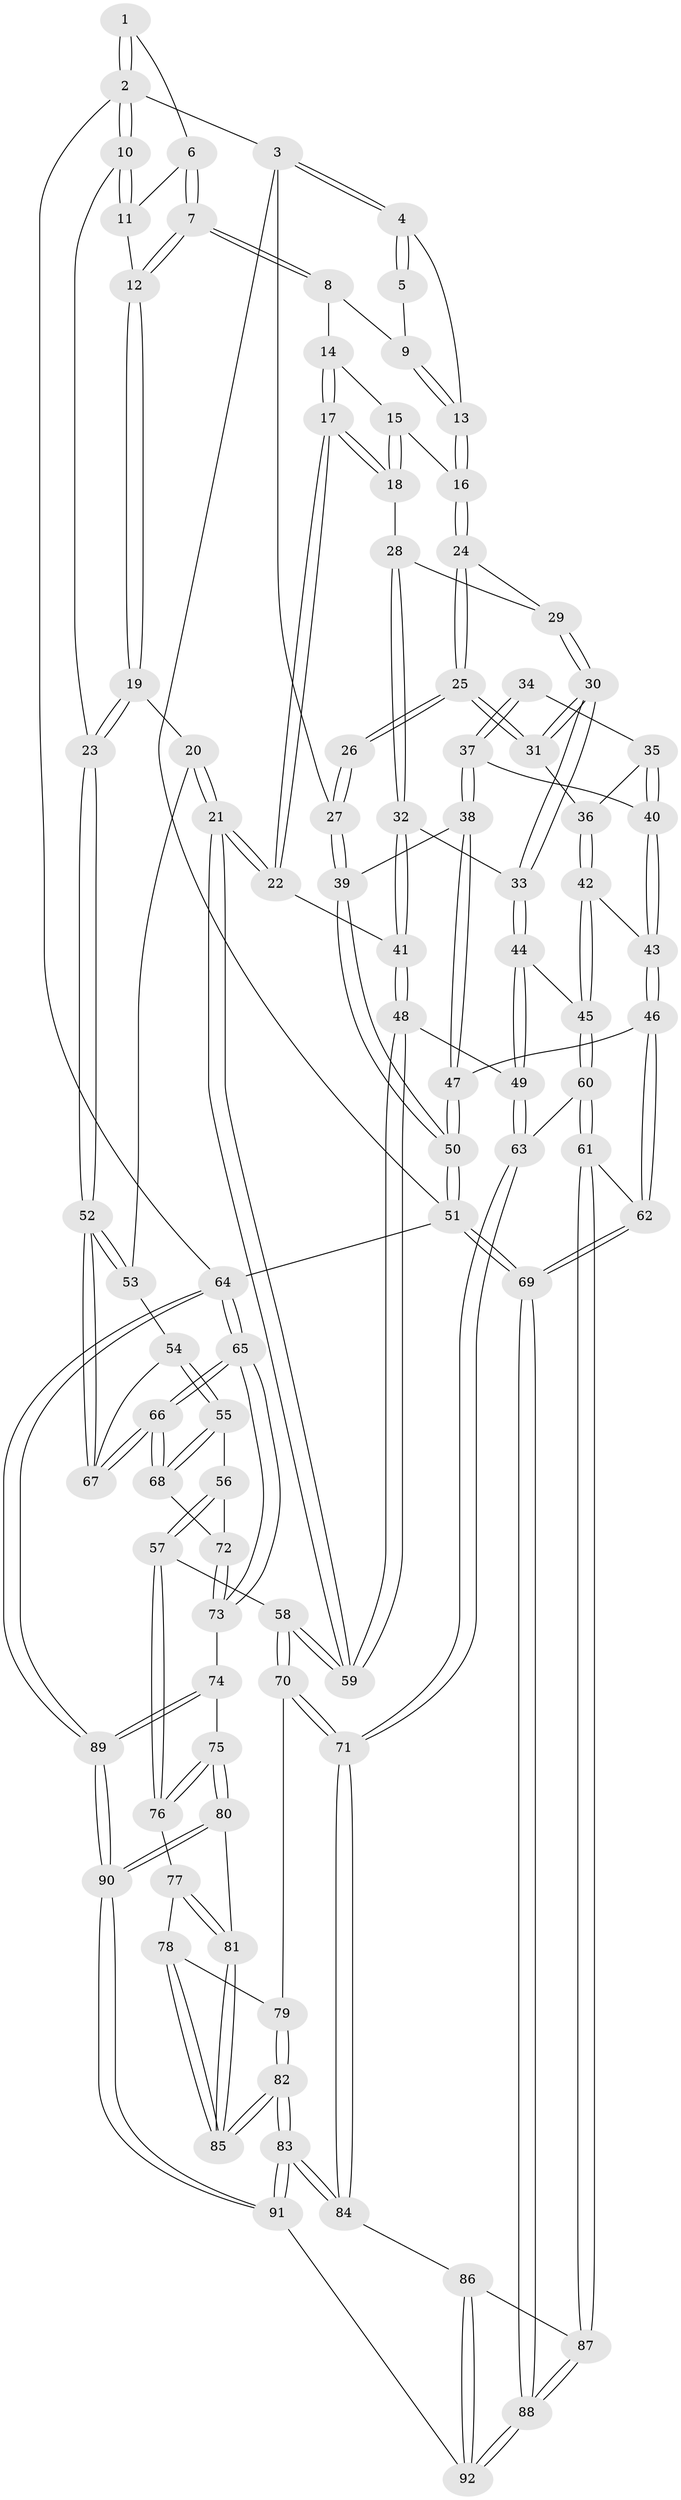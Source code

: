 // Generated by graph-tools (version 1.1) at 2025/51/03/09/25 03:51:07]
// undirected, 92 vertices, 227 edges
graph export_dot {
graph [start="1"]
  node [color=gray90,style=filled];
  1 [pos="+0.8093902393378318+0"];
  2 [pos="+1+0"];
  3 [pos="+0+0"];
  4 [pos="+0.16222278403033644+0"];
  5 [pos="+0.5785459126150369+0"];
  6 [pos="+0.7842532648935149+0"];
  7 [pos="+0.7338271499086977+0.1439362912052864"];
  8 [pos="+0.6570641013631251+0.12533477847696536"];
  9 [pos="+0.6132946300060304+0.08077082588815657"];
  10 [pos="+1+0"];
  11 [pos="+0.8788411054832966+0.09353482933476327"];
  12 [pos="+0.7650292387756873+0.16977192694956947"];
  13 [pos="+0.3616705729118684+0.14455853562127902"];
  14 [pos="+0.5985760155263358+0.20659456120203168"];
  15 [pos="+0.5041695508031943+0.21428914668607602"];
  16 [pos="+0.3619398351725941+0.14816039563002117"];
  17 [pos="+0.5928156998258469+0.36490308389985243"];
  18 [pos="+0.5545853728986886+0.3478457478644867"];
  19 [pos="+0.7664958206427976+0.17408903569377715"];
  20 [pos="+0.7611856220460715+0.41153552543105104"];
  21 [pos="+0.6873465692599415+0.445426580685007"];
  22 [pos="+0.6616898682741121+0.44217239593388175"];
  23 [pos="+1+0.3123408714682045"];
  24 [pos="+0.34283617249271464+0.23469510606637423"];
  25 [pos="+0.22311109488121078+0.31170628664582284"];
  26 [pos="+0.07536081055095828+0.26404123875641866"];
  27 [pos="+0+0.1128951328212918"];
  28 [pos="+0.43513585587315323+0.32972662677107883"];
  29 [pos="+0.36100116431978413+0.2624872401209257"];
  30 [pos="+0.3363490626421812+0.46348280470000336"];
  31 [pos="+0.2217489550466526+0.36468220985790967"];
  32 [pos="+0.4195779592964002+0.4636718289680502"];
  33 [pos="+0.3484318261360785+0.4907588684411953"];
  34 [pos="+0.12427585502797342+0.4033570969045146"];
  35 [pos="+0.16725939928621297+0.39959663500966813"];
  36 [pos="+0.21491271943408324+0.377713913515704"];
  37 [pos="+0.06853123997676482+0.45573142091627716"];
  38 [pos="+0.05717562002009072+0.45463629748174805"];
  39 [pos="+0+0.2409604642694852"];
  40 [pos="+0.11344277461242358+0.47350048171506953"];
  41 [pos="+0.5553610535439812+0.5048386388474742"];
  42 [pos="+0.1969414593114129+0.5276954992635392"];
  43 [pos="+0.191805658457681+0.5292630728965322"];
  44 [pos="+0.3483676548682893+0.4908827294763257"];
  45 [pos="+0.2685439484166916+0.5458993956844307"];
  46 [pos="+0.08324686912171074+0.6597256096992405"];
  47 [pos="+0.04400694910592088+0.6525646945099164"];
  48 [pos="+0.49981143332690975+0.6188012078158833"];
  49 [pos="+0.4569620984497476+0.667354572169715"];
  50 [pos="+0+0.6829440893119763"];
  51 [pos="+0+1"];
  52 [pos="+1+0.37506134752717574"];
  53 [pos="+0.761566072733851+0.4116158041442053"];
  54 [pos="+0.8829447085039209+0.6183716008186961"];
  55 [pos="+0.8698823592311635+0.6991099590117056"];
  56 [pos="+0.8545399530598071+0.7124081268547817"];
  57 [pos="+0.8140381067932742+0.7317173305357648"];
  58 [pos="+0.7135143320622925+0.6883621542783429"];
  59 [pos="+0.7129260707280487+0.6865774188712874"];
  60 [pos="+0.3192735504396045+0.7492062284265549"];
  61 [pos="+0.23583447653512832+0.7876864379941477"];
  62 [pos="+0.2133589683083591+0.7932058312273959"];
  63 [pos="+0.4258207396398044+0.7524567459199556"];
  64 [pos="+1+1"];
  65 [pos="+1+0.7455367817007374"];
  66 [pos="+1+0.6823697185883206"];
  67 [pos="+1+0.38829978381197416"];
  68 [pos="+1+0.7001312196729892"];
  69 [pos="+0+1"];
  70 [pos="+0.6134176530116613+0.7791547307797841"];
  71 [pos="+0.4738234998164209+0.8013623037265305"];
  72 [pos="+0.9438086233228119+0.8049483897158995"];
  73 [pos="+0.9514563777078728+0.8327039959037781"];
  74 [pos="+0.9279396594028603+0.8954129393332506"];
  75 [pos="+0.9030326811957926+0.887311167080788"];
  76 [pos="+0.8139569990490384+0.7477388179889085"];
  77 [pos="+0.7931309505702637+0.7993193122275227"];
  78 [pos="+0.7024375693651711+0.8647194622167196"];
  79 [pos="+0.6274141854733774+0.7983280554081734"];
  80 [pos="+0.8053239027330845+0.9271080388883182"];
  81 [pos="+0.7946743240369452+0.9250635231628707"];
  82 [pos="+0.6577020993259577+1"];
  83 [pos="+0.6430752491608654+1"];
  84 [pos="+0.47758675902689196+0.8468028003957621"];
  85 [pos="+0.7180542997857322+0.9618223662883736"];
  86 [pos="+0.46108289332476254+0.8723647338286601"];
  87 [pos="+0.3355862242053534+0.9558817644067583"];
  88 [pos="+0.2437508403404034+1"];
  89 [pos="+1+1"];
  90 [pos="+1+1"];
  91 [pos="+0.6425990747921422+1"];
  92 [pos="+0.33100488214340285+1"];
  1 -- 2;
  1 -- 2;
  1 -- 6;
  2 -- 3;
  2 -- 10;
  2 -- 10;
  2 -- 64;
  3 -- 4;
  3 -- 4;
  3 -- 27;
  3 -- 51;
  4 -- 5;
  4 -- 5;
  4 -- 13;
  5 -- 9;
  6 -- 7;
  6 -- 7;
  6 -- 11;
  7 -- 8;
  7 -- 8;
  7 -- 12;
  7 -- 12;
  8 -- 9;
  8 -- 14;
  9 -- 13;
  9 -- 13;
  10 -- 11;
  10 -- 11;
  10 -- 23;
  11 -- 12;
  12 -- 19;
  12 -- 19;
  13 -- 16;
  13 -- 16;
  14 -- 15;
  14 -- 17;
  14 -- 17;
  15 -- 16;
  15 -- 18;
  15 -- 18;
  16 -- 24;
  16 -- 24;
  17 -- 18;
  17 -- 18;
  17 -- 22;
  17 -- 22;
  18 -- 28;
  19 -- 20;
  19 -- 23;
  19 -- 23;
  20 -- 21;
  20 -- 21;
  20 -- 53;
  21 -- 22;
  21 -- 22;
  21 -- 59;
  21 -- 59;
  22 -- 41;
  23 -- 52;
  23 -- 52;
  24 -- 25;
  24 -- 25;
  24 -- 29;
  25 -- 26;
  25 -- 26;
  25 -- 31;
  25 -- 31;
  26 -- 27;
  26 -- 27;
  27 -- 39;
  27 -- 39;
  28 -- 29;
  28 -- 32;
  28 -- 32;
  29 -- 30;
  29 -- 30;
  30 -- 31;
  30 -- 31;
  30 -- 33;
  30 -- 33;
  31 -- 36;
  32 -- 33;
  32 -- 41;
  32 -- 41;
  33 -- 44;
  33 -- 44;
  34 -- 35;
  34 -- 37;
  34 -- 37;
  35 -- 36;
  35 -- 40;
  35 -- 40;
  36 -- 42;
  36 -- 42;
  37 -- 38;
  37 -- 38;
  37 -- 40;
  38 -- 39;
  38 -- 47;
  38 -- 47;
  39 -- 50;
  39 -- 50;
  40 -- 43;
  40 -- 43;
  41 -- 48;
  41 -- 48;
  42 -- 43;
  42 -- 45;
  42 -- 45;
  43 -- 46;
  43 -- 46;
  44 -- 45;
  44 -- 49;
  44 -- 49;
  45 -- 60;
  45 -- 60;
  46 -- 47;
  46 -- 62;
  46 -- 62;
  47 -- 50;
  47 -- 50;
  48 -- 49;
  48 -- 59;
  48 -- 59;
  49 -- 63;
  49 -- 63;
  50 -- 51;
  50 -- 51;
  51 -- 69;
  51 -- 69;
  51 -- 64;
  52 -- 53;
  52 -- 53;
  52 -- 67;
  52 -- 67;
  53 -- 54;
  54 -- 55;
  54 -- 55;
  54 -- 67;
  55 -- 56;
  55 -- 68;
  55 -- 68;
  56 -- 57;
  56 -- 57;
  56 -- 72;
  57 -- 58;
  57 -- 76;
  57 -- 76;
  58 -- 59;
  58 -- 59;
  58 -- 70;
  58 -- 70;
  60 -- 61;
  60 -- 61;
  60 -- 63;
  61 -- 62;
  61 -- 87;
  61 -- 87;
  62 -- 69;
  62 -- 69;
  63 -- 71;
  63 -- 71;
  64 -- 65;
  64 -- 65;
  64 -- 89;
  64 -- 89;
  65 -- 66;
  65 -- 66;
  65 -- 73;
  65 -- 73;
  66 -- 67;
  66 -- 67;
  66 -- 68;
  66 -- 68;
  68 -- 72;
  69 -- 88;
  69 -- 88;
  70 -- 71;
  70 -- 71;
  70 -- 79;
  71 -- 84;
  71 -- 84;
  72 -- 73;
  72 -- 73;
  73 -- 74;
  74 -- 75;
  74 -- 89;
  74 -- 89;
  75 -- 76;
  75 -- 76;
  75 -- 80;
  75 -- 80;
  76 -- 77;
  77 -- 78;
  77 -- 81;
  77 -- 81;
  78 -- 79;
  78 -- 85;
  78 -- 85;
  79 -- 82;
  79 -- 82;
  80 -- 81;
  80 -- 90;
  80 -- 90;
  81 -- 85;
  81 -- 85;
  82 -- 83;
  82 -- 83;
  82 -- 85;
  82 -- 85;
  83 -- 84;
  83 -- 84;
  83 -- 91;
  83 -- 91;
  84 -- 86;
  86 -- 87;
  86 -- 92;
  86 -- 92;
  87 -- 88;
  87 -- 88;
  88 -- 92;
  88 -- 92;
  89 -- 90;
  89 -- 90;
  90 -- 91;
  90 -- 91;
  91 -- 92;
}
